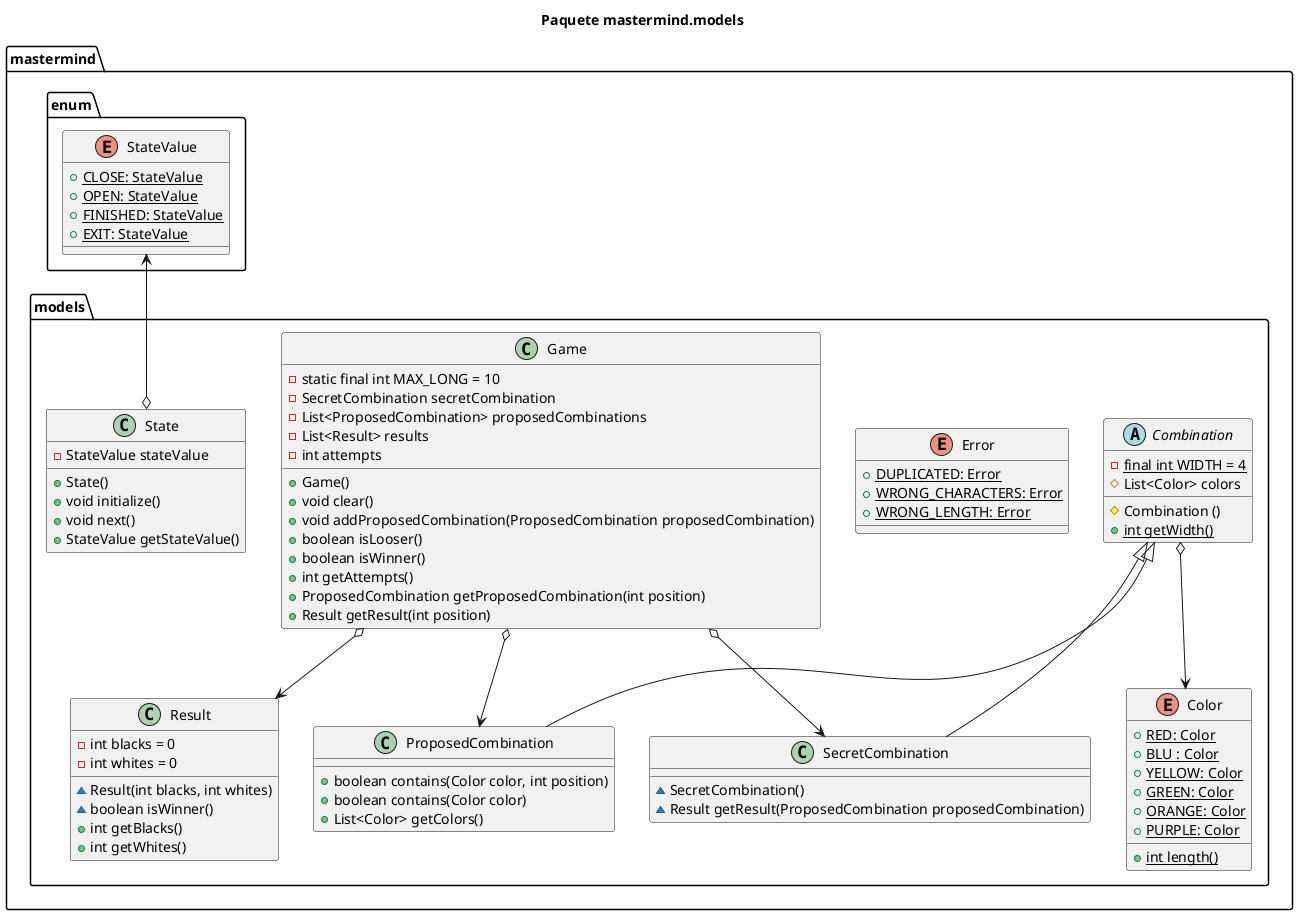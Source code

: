 @startuml

title Paquete mastermind.models

package mastermind.enum {
  enum StateValue {
    + {static}CLOSE: StateValue
    + {static}OPEN: StateValue
    + {static}FINISHED: StateValue
    + {static}EXIT: StateValue
  }
}
package mastermind.models {

  enum Color {
    + {static} RED: Color
    + {static} BLU : Color
    + {static} YELLOW: Color
    + {static} GREEN: Color
    + {static} ORANGE: Color
    + {static} PURPLE: Color
    + {static} int length()
  }

  abstract class Combination {
    - {static} final int WIDTH = 4
    # List<Color> colors
    # Combination ()
    + {static} int getWidth()
  }

  enum Error {
    + {static} DUPLICATED: Error
    + {static} WRONG_CHARACTERS: Error
    + {static} WRONG_LENGTH: Error
  }

  class Game {
    - static final int MAX_LONG = 10
    - SecretCombination secretCombination
    - List<ProposedCombination> proposedCombinations
    - List<Result> results
    - int attempts
    + Game()
    + void clear()
    + void addProposedCombination(ProposedCombination proposedCombination)
    + boolean isLooser()
    + boolean isWinner()
    + int getAttempts()
    + ProposedCombination getProposedCombination(int position)
    + Result getResult(int position)
  }

  class ProposedCombination {
    + boolean contains(Color color, int position)
    + boolean contains(Color color)
    + List<Color> getColors()
  }

  class Result {
    - int blacks = 0
    - int whites = 0
    ~ Result(int blacks, int whites)
    ~ boolean isWinner()
    + int getBlacks()
    + int getWhites()
  }

  class SecretCombination {
    ~ SecretCombination()
    ~ Result getResult(ProposedCombination proposedCombination)
  }

  class State {
    - StateValue stateValue
    + State()
    + void initialize()
    + void next()
    + StateValue getStateValue()
  }
}

State o-up-> StateValue
Combination o--> Color
 Game o--> SecretCombination
 Game o--> ProposedCombination
 Game o--> Result
 Combination <|-- ProposedCombination
 Combination <|-- SecretCombination
@enduml